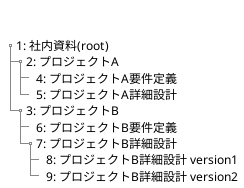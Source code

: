 @startuml
title ディレクトリ構成図
skinparam TitleFontSize 0

salt

{
    {T
        + 1: 社内資料(root)
        ++ 2: プロジェクトA
            +++ 4: プロジェクトA要件定義
            +++ 5: プロジェクトA詳細設計
        ++ 3: プロジェクトB
            +++ 6: プロジェクトB要件定義
            +++ 7: プロジェクトB詳細設計
                ++++ 8: プロジェクトB詳細設計 version1
                ++++ 9: プロジェクトB詳細設計 version2
    }
}

@enduml